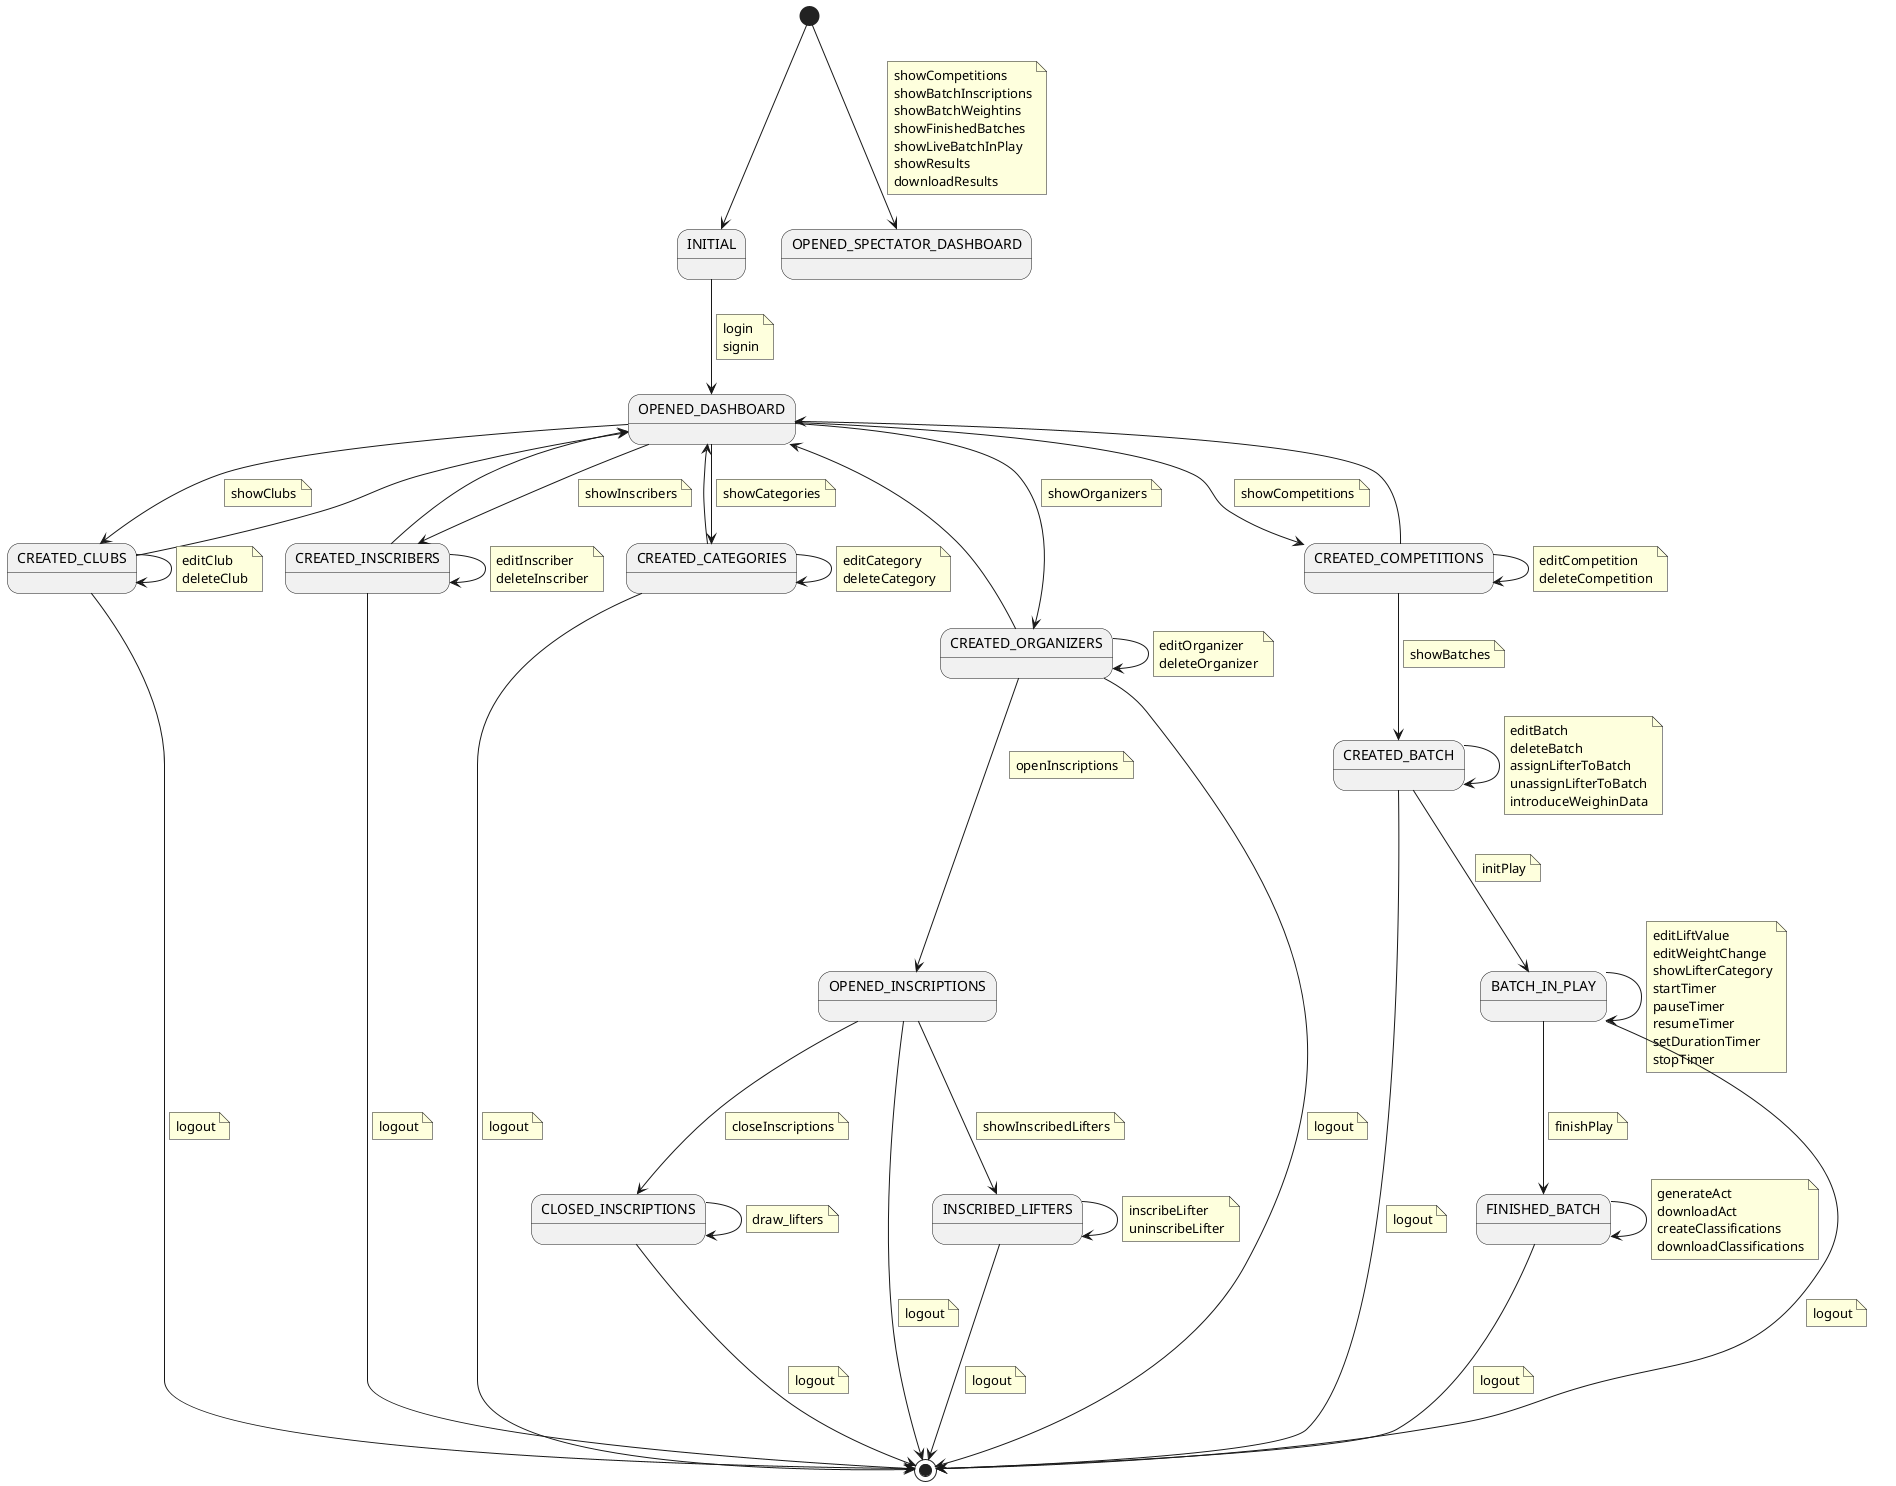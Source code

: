 @startuml
state INITIAL
state OPENED_DASHBOARD
state CREATED_CLUBS
state CREATED_ORGANIZERS
state CREATED_INSCRIBERS
state CREATED_CATEGORIES
state OPENED_INSCRIPTIONS
state CREATED_COMPETITIONS
state INSCRIBED_LIFTERS
state CREATED_BATCH
state BATCH_IN_PLAY
state FINISHED_BATCH
state OPENED_SPECTATOR_DASHBOARD

[*] --> INITIAL
INITIAL --> OPENED_DASHBOARD
note on link
  login
  signin
end note

OPENED_DASHBOARD --> CREATED_CLUBS
note on link
  showClubs
end note
CREATED_CLUBS --> OPENED_DASHBOARD


OPENED_DASHBOARD --> CREATED_ORGANIZERS
note on link
  showOrganizers
end note

CREATED_ORGANIZERS --> CREATED_ORGANIZERS
note on link
  editOrganizer
  deleteOrganizer
end note
CREATED_ORGANIZERS --> OPENED_DASHBOARD


OPENED_DASHBOARD --> CREATED_INSCRIBERS
note on link
  showInscribers
end note
CREATED_INSCRIBERS --> OPENED_DASHBOARD

CREATED_INSCRIBERS --> CREATED_INSCRIBERS
note on link
  editInscriber
  deleteInscriber
end note

OPENED_DASHBOARD --> CREATED_CATEGORIES
note on link
  showCategories
end note

CREATED_CATEGORIES --> CREATED_CATEGORIES
note on link
  editCategory
  deleteCategory
end note
CREATED_CATEGORIES --> OPENED_DASHBOARD


CREATED_CLUBS --> CREATED_CLUBS
note on link
  editClub
  deleteClub
end note


INSCRIBED_LIFTERS --> INSCRIBED_LIFTERS
note on link
  inscribeLifter
  uninscribeLifter
end note


CREATED_ORGANIZERS --> OPENED_INSCRIPTIONS
note on link
  openInscriptions
end note


OPENED_INSCRIPTIONS --> INSCRIBED_LIFTERS
note on link
  showInscribedLifters
end note

OPENED_INSCRIPTIONS --> CLOSED_INSCRIPTIONS
note on link
  closeInscriptions
end note

CLOSED_INSCRIPTIONS --> CLOSED_INSCRIPTIONS
note on link
  draw_lifters
end note


OPENED_DASHBOARD --> CREATED_COMPETITIONS
note on link
  showCompetitions
end note

CREATED_COMPETITIONS --> OPENED_DASHBOARD
CREATED_COMPETITIONS --> CREATED_COMPETITIONS
note on link
  editCompetition
  deleteCompetition
end note

CREATED_COMPETITIONS --> CREATED_BATCH
note on link
  showBatches
end note

CREATED_BATCH --> CREATED_BATCH
note on link
  editBatch
  deleteBatch
  assignLifterToBatch
  unassignLifterToBatch
  introduceWeighinData
end note


CREATED_BATCH --> BATCH_IN_PLAY
note on link
  initPlay
end note

BATCH_IN_PLAY --> BATCH_IN_PLAY
note on link
  editLiftValue
  editWeightChange
  showLifterCategory
  startTimer
  pauseTimer
  resumeTimer
  setDurationTimer
  stopTimer
end note

BATCH_IN_PLAY --> FINISHED_BATCH
note on link
  finishPlay
end note

FINISHED_BATCH --> FINISHED_BATCH
note on link
 generateAct
 downloadAct
 createClassifications
 downloadClassifications
end note


[*] --> OPENED_SPECTATOR_DASHBOARD
note on link
  showCompetitions
  showBatchInscriptions
  showBatchWeightins
  showFinishedBatches
  showLiveBatchInPlay
  showResults
  downloadResults
end note



CREATED_CLUBS ---> [*]
note on link
 logout
end note
CREATED_ORGANIZERS ---> [*]
note on link
 logout
end note
CREATED_INSCRIBERS ---> [*]
note on link
 logout
end note
CREATED_CATEGORIES ---> [*]
note on link
 logout
end note

OPENED_INSCRIPTIONS ---> [*]
note on link
 logout
end note
INSCRIBED_LIFTERS ---> [*]
note on link
 logout
end note
CLOSED_INSCRIPTIONS ---> [*]
note on link
 logout
end note
CREATED_BATCH ---> [*]
note on link
 logout
end note
BATCH_IN_PLAY ---> [*]
note on link
 logout
end note
FINISHED_BATCH ---> [*]
note on link
 logout
end note



@enduml